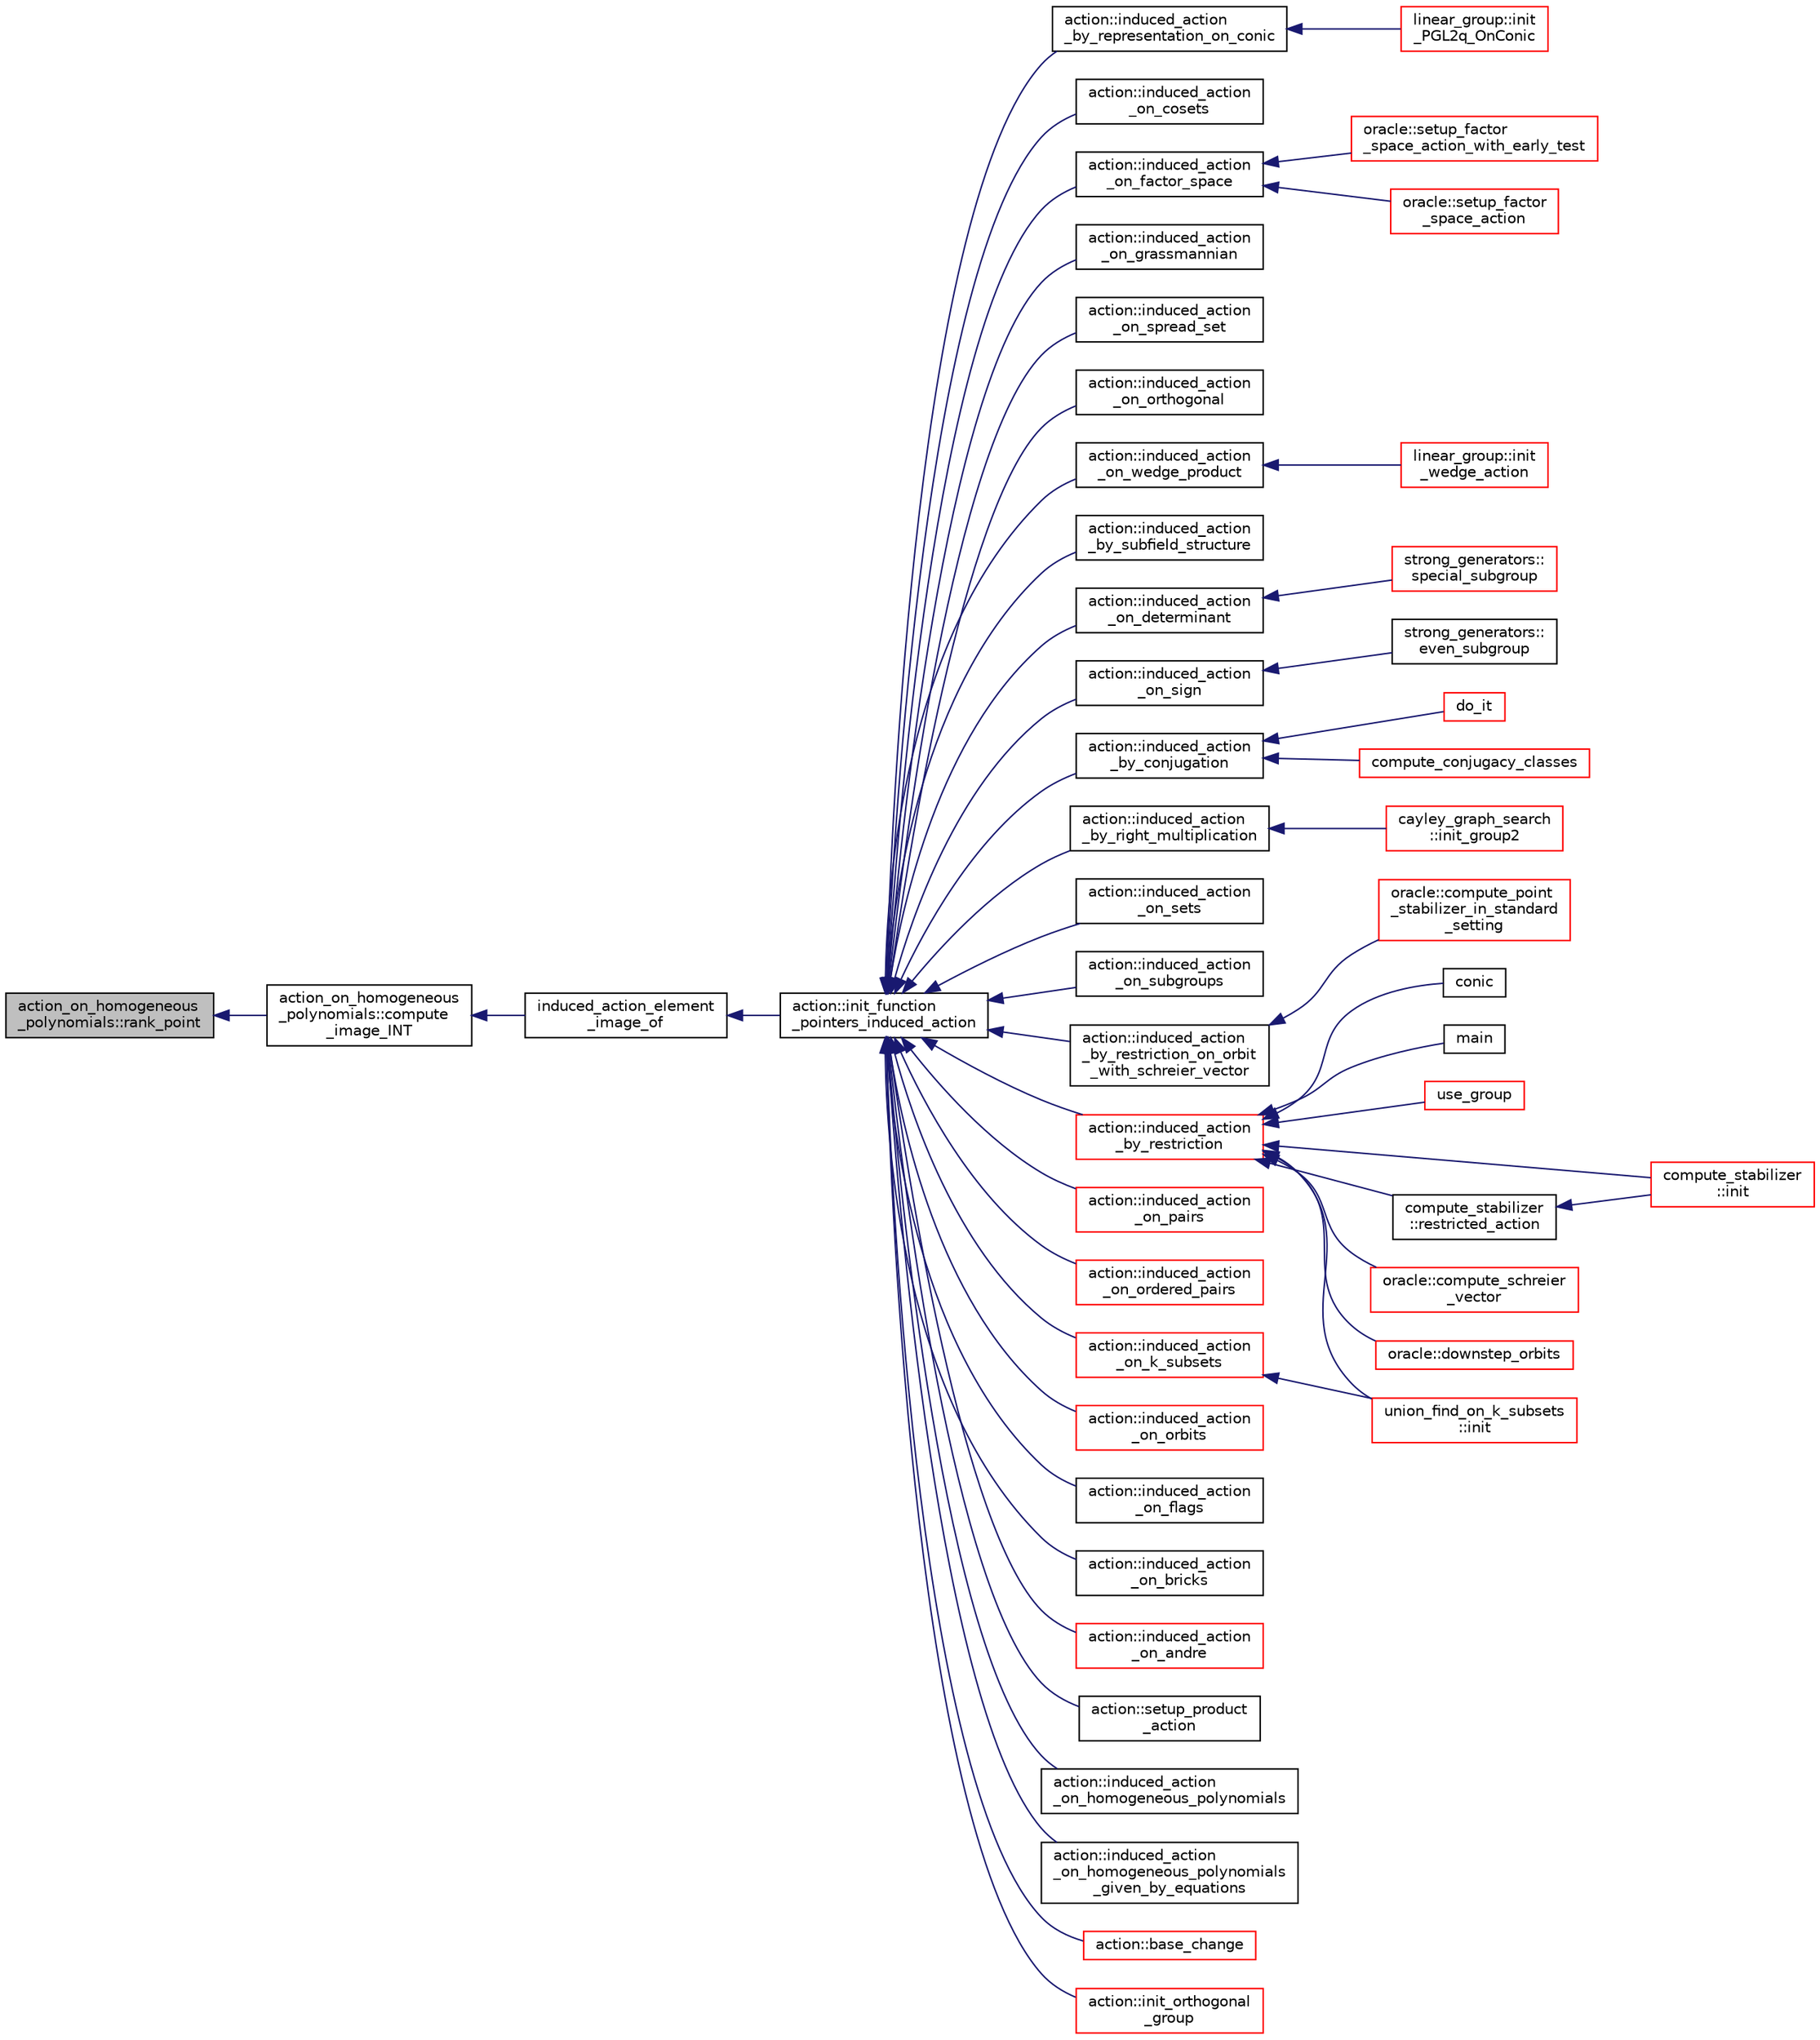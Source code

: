 digraph "action_on_homogeneous_polynomials::rank_point"
{
  edge [fontname="Helvetica",fontsize="10",labelfontname="Helvetica",labelfontsize="10"];
  node [fontname="Helvetica",fontsize="10",shape=record];
  rankdir="LR";
  Node574 [label="action_on_homogeneous\l_polynomials::rank_point",height=0.2,width=0.4,color="black", fillcolor="grey75", style="filled", fontcolor="black"];
  Node574 -> Node575 [dir="back",color="midnightblue",fontsize="10",style="solid",fontname="Helvetica"];
  Node575 [label="action_on_homogeneous\l_polynomials::compute\l_image_INT",height=0.2,width=0.4,color="black", fillcolor="white", style="filled",URL="$d5/dd4/classaction__on__homogeneous__polynomials.html#a84c216eed330590e9ede771b560869ac"];
  Node575 -> Node576 [dir="back",color="midnightblue",fontsize="10",style="solid",fontname="Helvetica"];
  Node576 [label="induced_action_element\l_image_of",height=0.2,width=0.4,color="black", fillcolor="white", style="filled",URL="$d3/d27/interface_8_c.html#a821850d6c3988dd122de0489cd36f0f0"];
  Node576 -> Node577 [dir="back",color="midnightblue",fontsize="10",style="solid",fontname="Helvetica"];
  Node577 [label="action::init_function\l_pointers_induced_action",height=0.2,width=0.4,color="black", fillcolor="white", style="filled",URL="$d2/d86/classaction.html#a3b9287d084b24f7a3b9532a7589c58de"];
  Node577 -> Node578 [dir="back",color="midnightblue",fontsize="10",style="solid",fontname="Helvetica"];
  Node578 [label="action::induced_action\l_by_representation_on_conic",height=0.2,width=0.4,color="black", fillcolor="white", style="filled",URL="$d2/d86/classaction.html#a228538e3f07bc186db8eb5da8b90f617"];
  Node578 -> Node579 [dir="back",color="midnightblue",fontsize="10",style="solid",fontname="Helvetica"];
  Node579 [label="linear_group::init\l_PGL2q_OnConic",height=0.2,width=0.4,color="red", fillcolor="white", style="filled",URL="$df/d5a/classlinear__group.html#a84c4d6e1849da4c6f8f096a1af2a8270"];
  Node577 -> Node586 [dir="back",color="midnightblue",fontsize="10",style="solid",fontname="Helvetica"];
  Node586 [label="action::induced_action\l_on_cosets",height=0.2,width=0.4,color="black", fillcolor="white", style="filled",URL="$d2/d86/classaction.html#acbdff5ffed42af6a01f07dffb2787237"];
  Node577 -> Node587 [dir="back",color="midnightblue",fontsize="10",style="solid",fontname="Helvetica"];
  Node587 [label="action::induced_action\l_on_factor_space",height=0.2,width=0.4,color="black", fillcolor="white", style="filled",URL="$d2/d86/classaction.html#af501ff2aa74fb6049bee5c01cd8b909b"];
  Node587 -> Node588 [dir="back",color="midnightblue",fontsize="10",style="solid",fontname="Helvetica"];
  Node588 [label="oracle::setup_factor\l_space_action_with_early_test",height=0.2,width=0.4,color="red", fillcolor="white", style="filled",URL="$d7/da7/classoracle.html#a7c26a85886666829e9727df91d2f01ad"];
  Node587 -> Node668 [dir="back",color="midnightblue",fontsize="10",style="solid",fontname="Helvetica"];
  Node668 [label="oracle::setup_factor\l_space_action",height=0.2,width=0.4,color="red", fillcolor="white", style="filled",URL="$d7/da7/classoracle.html#a181e076f112ba1f32f5fb4e8abebdb18"];
  Node577 -> Node669 [dir="back",color="midnightblue",fontsize="10",style="solid",fontname="Helvetica"];
  Node669 [label="action::induced_action\l_on_grassmannian",height=0.2,width=0.4,color="black", fillcolor="white", style="filled",URL="$d2/d86/classaction.html#a295b730ecc0b0bf30f714094fef956ea"];
  Node577 -> Node670 [dir="back",color="midnightblue",fontsize="10",style="solid",fontname="Helvetica"];
  Node670 [label="action::induced_action\l_on_spread_set",height=0.2,width=0.4,color="black", fillcolor="white", style="filled",URL="$d2/d86/classaction.html#a7c5839c650592f083dc850d81ed05a5b"];
  Node577 -> Node671 [dir="back",color="midnightblue",fontsize="10",style="solid",fontname="Helvetica"];
  Node671 [label="action::induced_action\l_on_orthogonal",height=0.2,width=0.4,color="black", fillcolor="white", style="filled",URL="$d2/d86/classaction.html#a4f191cee643a81d7f18a4d729084e945"];
  Node577 -> Node672 [dir="back",color="midnightblue",fontsize="10",style="solid",fontname="Helvetica"];
  Node672 [label="action::induced_action\l_on_wedge_product",height=0.2,width=0.4,color="black", fillcolor="white", style="filled",URL="$d2/d86/classaction.html#af13a5da25b8e8597ab695edff222fb6a"];
  Node672 -> Node673 [dir="back",color="midnightblue",fontsize="10",style="solid",fontname="Helvetica"];
  Node673 [label="linear_group::init\l_wedge_action",height=0.2,width=0.4,color="red", fillcolor="white", style="filled",URL="$df/d5a/classlinear__group.html#a16a8a2a5fdc535f2263210ca7943119e"];
  Node577 -> Node674 [dir="back",color="midnightblue",fontsize="10",style="solid",fontname="Helvetica"];
  Node674 [label="action::induced_action\l_by_subfield_structure",height=0.2,width=0.4,color="black", fillcolor="white", style="filled",URL="$d2/d86/classaction.html#add42951bdab176ceed6cc4af05dfa948"];
  Node577 -> Node675 [dir="back",color="midnightblue",fontsize="10",style="solid",fontname="Helvetica"];
  Node675 [label="action::induced_action\l_on_determinant",height=0.2,width=0.4,color="black", fillcolor="white", style="filled",URL="$d2/d86/classaction.html#aa6b9d3c2ded2cae185ee31f2200ad0b5"];
  Node675 -> Node676 [dir="back",color="midnightblue",fontsize="10",style="solid",fontname="Helvetica"];
  Node676 [label="strong_generators::\lspecial_subgroup",height=0.2,width=0.4,color="red", fillcolor="white", style="filled",URL="$dc/d09/classstrong__generators.html#a78e9e4d012bb440194e2874c40ca9e29"];
  Node577 -> Node678 [dir="back",color="midnightblue",fontsize="10",style="solid",fontname="Helvetica"];
  Node678 [label="action::induced_action\l_on_sign",height=0.2,width=0.4,color="black", fillcolor="white", style="filled",URL="$d2/d86/classaction.html#ab17b07971b94eae7c5efa21b33f643f1"];
  Node678 -> Node679 [dir="back",color="midnightblue",fontsize="10",style="solid",fontname="Helvetica"];
  Node679 [label="strong_generators::\leven_subgroup",height=0.2,width=0.4,color="black", fillcolor="white", style="filled",URL="$dc/d09/classstrong__generators.html#a8c1a171968f012ec245b0487a6af66e0"];
  Node577 -> Node680 [dir="back",color="midnightblue",fontsize="10",style="solid",fontname="Helvetica"];
  Node680 [label="action::induced_action\l_by_conjugation",height=0.2,width=0.4,color="black", fillcolor="white", style="filled",URL="$d2/d86/classaction.html#a45fb7703c6acac791acdcde339d21cc2"];
  Node680 -> Node681 [dir="back",color="midnightblue",fontsize="10",style="solid",fontname="Helvetica"];
  Node681 [label="do_it",height=0.2,width=0.4,color="red", fillcolor="white", style="filled",URL="$da/da3/burnside_8_c.html#a6a1ed4d46bdb13e56112f47f0565c25b"];
  Node680 -> Node683 [dir="back",color="midnightblue",fontsize="10",style="solid",fontname="Helvetica"];
  Node683 [label="compute_conjugacy_classes",height=0.2,width=0.4,color="red", fillcolor="white", style="filled",URL="$dc/dd4/group__actions_8h.html#a3a3f311d8e19e481707b3e54dbb35066"];
  Node577 -> Node688 [dir="back",color="midnightblue",fontsize="10",style="solid",fontname="Helvetica"];
  Node688 [label="action::induced_action\l_by_right_multiplication",height=0.2,width=0.4,color="black", fillcolor="white", style="filled",URL="$d2/d86/classaction.html#aafa2818d9d98046507e2754938be0c04"];
  Node688 -> Node689 [dir="back",color="midnightblue",fontsize="10",style="solid",fontname="Helvetica"];
  Node689 [label="cayley_graph_search\l::init_group2",height=0.2,width=0.4,color="red", fillcolor="white", style="filled",URL="$de/dae/classcayley__graph__search.html#ac765646a4795740d7ac0a9407bf35f32"];
  Node577 -> Node691 [dir="back",color="midnightblue",fontsize="10",style="solid",fontname="Helvetica"];
  Node691 [label="action::induced_action\l_on_sets",height=0.2,width=0.4,color="black", fillcolor="white", style="filled",URL="$d2/d86/classaction.html#a09639acee6b88644c103b17050cc32f1"];
  Node577 -> Node692 [dir="back",color="midnightblue",fontsize="10",style="solid",fontname="Helvetica"];
  Node692 [label="action::induced_action\l_on_subgroups",height=0.2,width=0.4,color="black", fillcolor="white", style="filled",URL="$d2/d86/classaction.html#ad0de7ea45a2a73c1b8e0f52ee3ce4610"];
  Node577 -> Node693 [dir="back",color="midnightblue",fontsize="10",style="solid",fontname="Helvetica"];
  Node693 [label="action::induced_action\l_by_restriction_on_orbit\l_with_schreier_vector",height=0.2,width=0.4,color="black", fillcolor="white", style="filled",URL="$d2/d86/classaction.html#ad3ddab72625d9bebe7ac8eaef488cf4c"];
  Node693 -> Node694 [dir="back",color="midnightblue",fontsize="10",style="solid",fontname="Helvetica"];
  Node694 [label="oracle::compute_point\l_stabilizer_in_standard\l_setting",height=0.2,width=0.4,color="red", fillcolor="white", style="filled",URL="$d7/da7/classoracle.html#afa7b2b71cd2ccbb807a740d6e1085982"];
  Node577 -> Node695 [dir="back",color="midnightblue",fontsize="10",style="solid",fontname="Helvetica"];
  Node695 [label="action::induced_action\l_by_restriction",height=0.2,width=0.4,color="red", fillcolor="white", style="filled",URL="$d2/d86/classaction.html#a37c21f74a97c921d882a308370c06357"];
  Node695 -> Node599 [dir="back",color="midnightblue",fontsize="10",style="solid",fontname="Helvetica"];
  Node599 [label="conic",height=0.2,width=0.4,color="black", fillcolor="white", style="filled",URL="$d4/de8/conic_8_c.html#a96def9474b981a9d5831a9b48d85d652"];
  Node695 -> Node696 [dir="back",color="midnightblue",fontsize="10",style="solid",fontname="Helvetica"];
  Node696 [label="main",height=0.2,width=0.4,color="black", fillcolor="white", style="filled",URL="$d5/d0d/apps_2projective__space_2polar_8_c.html#a217dbf8b442f20279ea00b898af96f52"];
  Node695 -> Node626 [dir="back",color="midnightblue",fontsize="10",style="solid",fontname="Helvetica"];
  Node626 [label="use_group",height=0.2,width=0.4,color="red", fillcolor="white", style="filled",URL="$d9/d9f/all__cliques_8_c.html#aba62531e97173264c39afe2c7857af31"];
  Node695 -> Node697 [dir="back",color="midnightblue",fontsize="10",style="solid",fontname="Helvetica"];
  Node697 [label="union_find_on_k_subsets\l::init",height=0.2,width=0.4,color="red", fillcolor="white", style="filled",URL="$d3/d1b/classunion__find__on__k__subsets.html#aad0de310a8e8df1ff78ee2eaf3ec1e54"];
  Node695 -> Node699 [dir="back",color="midnightblue",fontsize="10",style="solid",fontname="Helvetica"];
  Node699 [label="compute_stabilizer\l::init",height=0.2,width=0.4,color="red", fillcolor="white", style="filled",URL="$d8/d30/classcompute__stabilizer.html#a36a1729430f317a65559220a8206a7d7"];
  Node695 -> Node704 [dir="back",color="midnightblue",fontsize="10",style="solid",fontname="Helvetica"];
  Node704 [label="compute_stabilizer\l::restricted_action",height=0.2,width=0.4,color="black", fillcolor="white", style="filled",URL="$d8/d30/classcompute__stabilizer.html#a895df470da0ac14f812c3c4b6f2280b9"];
  Node704 -> Node699 [dir="back",color="midnightblue",fontsize="10",style="solid",fontname="Helvetica"];
  Node695 -> Node705 [dir="back",color="midnightblue",fontsize="10",style="solid",fontname="Helvetica"];
  Node705 [label="oracle::compute_schreier\l_vector",height=0.2,width=0.4,color="red", fillcolor="white", style="filled",URL="$d7/da7/classoracle.html#a1ba7d398b51ed70f89b5ea54adb7b089"];
  Node695 -> Node715 [dir="back",color="midnightblue",fontsize="10",style="solid",fontname="Helvetica"];
  Node715 [label="oracle::downstep_orbits",height=0.2,width=0.4,color="red", fillcolor="white", style="filled",URL="$d7/da7/classoracle.html#a65ea623f3a7b2e3dba4e29638207bc53"];
  Node577 -> Node735 [dir="back",color="midnightblue",fontsize="10",style="solid",fontname="Helvetica"];
  Node735 [label="action::induced_action\l_on_pairs",height=0.2,width=0.4,color="red", fillcolor="white", style="filled",URL="$d2/d86/classaction.html#a4b01c7b3cc749218e9dbd84b9fed90b3"];
  Node577 -> Node737 [dir="back",color="midnightblue",fontsize="10",style="solid",fontname="Helvetica"];
  Node737 [label="action::induced_action\l_on_ordered_pairs",height=0.2,width=0.4,color="red", fillcolor="white", style="filled",URL="$d2/d86/classaction.html#ad290e0cc115881e0b9ddab7f7071975e"];
  Node577 -> Node738 [dir="back",color="midnightblue",fontsize="10",style="solid",fontname="Helvetica"];
  Node738 [label="action::induced_action\l_on_k_subsets",height=0.2,width=0.4,color="red", fillcolor="white", style="filled",URL="$d2/d86/classaction.html#a2eb6058853cffc4c099099e07ecbe612"];
  Node738 -> Node697 [dir="back",color="midnightblue",fontsize="10",style="solid",fontname="Helvetica"];
  Node577 -> Node740 [dir="back",color="midnightblue",fontsize="10",style="solid",fontname="Helvetica"];
  Node740 [label="action::induced_action\l_on_orbits",height=0.2,width=0.4,color="red", fillcolor="white", style="filled",URL="$d2/d86/classaction.html#a875913e4919877fe3dcae039ce44d7d8"];
  Node577 -> Node744 [dir="back",color="midnightblue",fontsize="10",style="solid",fontname="Helvetica"];
  Node744 [label="action::induced_action\l_on_flags",height=0.2,width=0.4,color="black", fillcolor="white", style="filled",URL="$d2/d86/classaction.html#afb1ac2fda2a79462e38c133330982341"];
  Node577 -> Node745 [dir="back",color="midnightblue",fontsize="10",style="solid",fontname="Helvetica"];
  Node745 [label="action::induced_action\l_on_bricks",height=0.2,width=0.4,color="black", fillcolor="white", style="filled",URL="$d2/d86/classaction.html#a71c71472fda2eefb125cd852d5feb306"];
  Node577 -> Node746 [dir="back",color="midnightblue",fontsize="10",style="solid",fontname="Helvetica"];
  Node746 [label="action::induced_action\l_on_andre",height=0.2,width=0.4,color="red", fillcolor="white", style="filled",URL="$d2/d86/classaction.html#a917efe5d7ae49b86dbf397540939fea4"];
  Node577 -> Node748 [dir="back",color="midnightblue",fontsize="10",style="solid",fontname="Helvetica"];
  Node748 [label="action::setup_product\l_action",height=0.2,width=0.4,color="black", fillcolor="white", style="filled",URL="$d2/d86/classaction.html#a35c717fb546189c007a89bb7b133e2f6"];
  Node577 -> Node749 [dir="back",color="midnightblue",fontsize="10",style="solid",fontname="Helvetica"];
  Node749 [label="action::induced_action\l_on_homogeneous_polynomials",height=0.2,width=0.4,color="black", fillcolor="white", style="filled",URL="$d2/d86/classaction.html#acafe8fb1e63926ce35338a292b621f8a"];
  Node577 -> Node750 [dir="back",color="midnightblue",fontsize="10",style="solid",fontname="Helvetica"];
  Node750 [label="action::induced_action\l_on_homogeneous_polynomials\l_given_by_equations",height=0.2,width=0.4,color="black", fillcolor="white", style="filled",URL="$d2/d86/classaction.html#a8f8df8dabfaa711297c20d44a2c1946a"];
  Node577 -> Node751 [dir="back",color="midnightblue",fontsize="10",style="solid",fontname="Helvetica"];
  Node751 [label="action::base_change",height=0.2,width=0.4,color="red", fillcolor="white", style="filled",URL="$d2/d86/classaction.html#a1cab1a81da804692affaf9b7060c90f6"];
  Node577 -> Node779 [dir="back",color="midnightblue",fontsize="10",style="solid",fontname="Helvetica"];
  Node779 [label="action::init_orthogonal\l_group",height=0.2,width=0.4,color="red", fillcolor="white", style="filled",URL="$d2/d86/classaction.html#a2cfe124956ed67d8b7a927bb44847cc2"];
}

